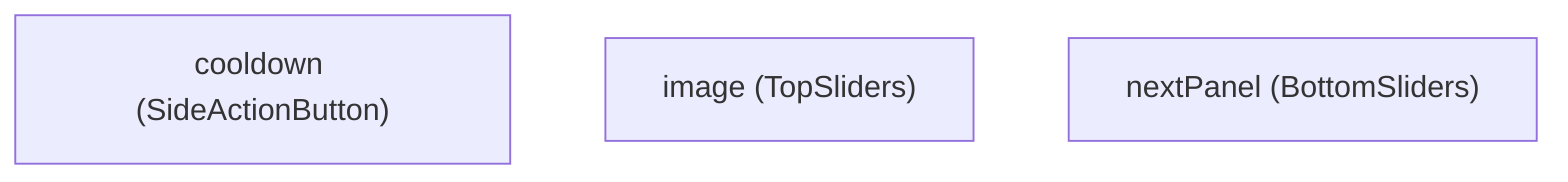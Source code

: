 graph TD
    W0["cooldown (SideActionButton)"]
    W1["image (TopSliders)"]
    W2["nextPanel (BottomSliders)"]